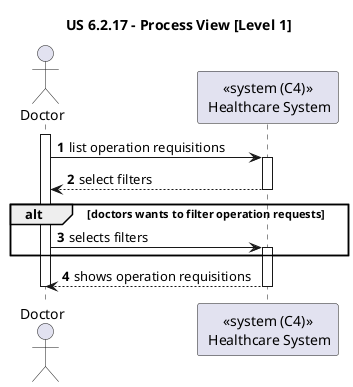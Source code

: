 @startuml

title "US 6.2.17 - Process View [Level 1]"

autonumber

actor Doctor as ADM
participant "<<system (C4)>>\n Healthcare System" as SYS

activate ADM
ADM -> SYS : list operation requisitions
activate SYS

SYS --> ADM: select filters
deactivate SYS

alt doctors wants to filter operation requests

ADM -> SYS: selects filters
activate SYS

end alt 

SYS --> ADM : shows operation requisitions
deactivate SYS
deactivate ADM
@enduml